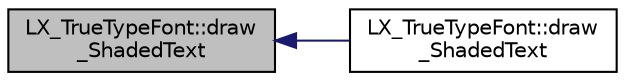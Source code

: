 digraph "LX_TrueTypeFont::draw_ShadedText"
{
  edge [fontname="Helvetica",fontsize="10",labelfontname="Helvetica",labelfontsize="10"];
  node [fontname="Helvetica",fontsize="10",shape=record];
  rankdir="LR";
  Node1 [label="LX_TrueTypeFont::draw\l_ShadedText",height=0.2,width=0.4,color="black", fillcolor="grey75", style="filled" fontcolor="black"];
  Node1 -> Node2 [dir="back",color="midnightblue",fontsize="10",style="solid",fontname="Helvetica"];
  Node2 [label="LX_TrueTypeFont::draw\l_ShadedText",height=0.2,width=0.4,color="black", fillcolor="white", style="filled",URL="$class_l_x___true_type_font.html#ac26053c7c543ca05c0ac65981c1a3c07"];
}
